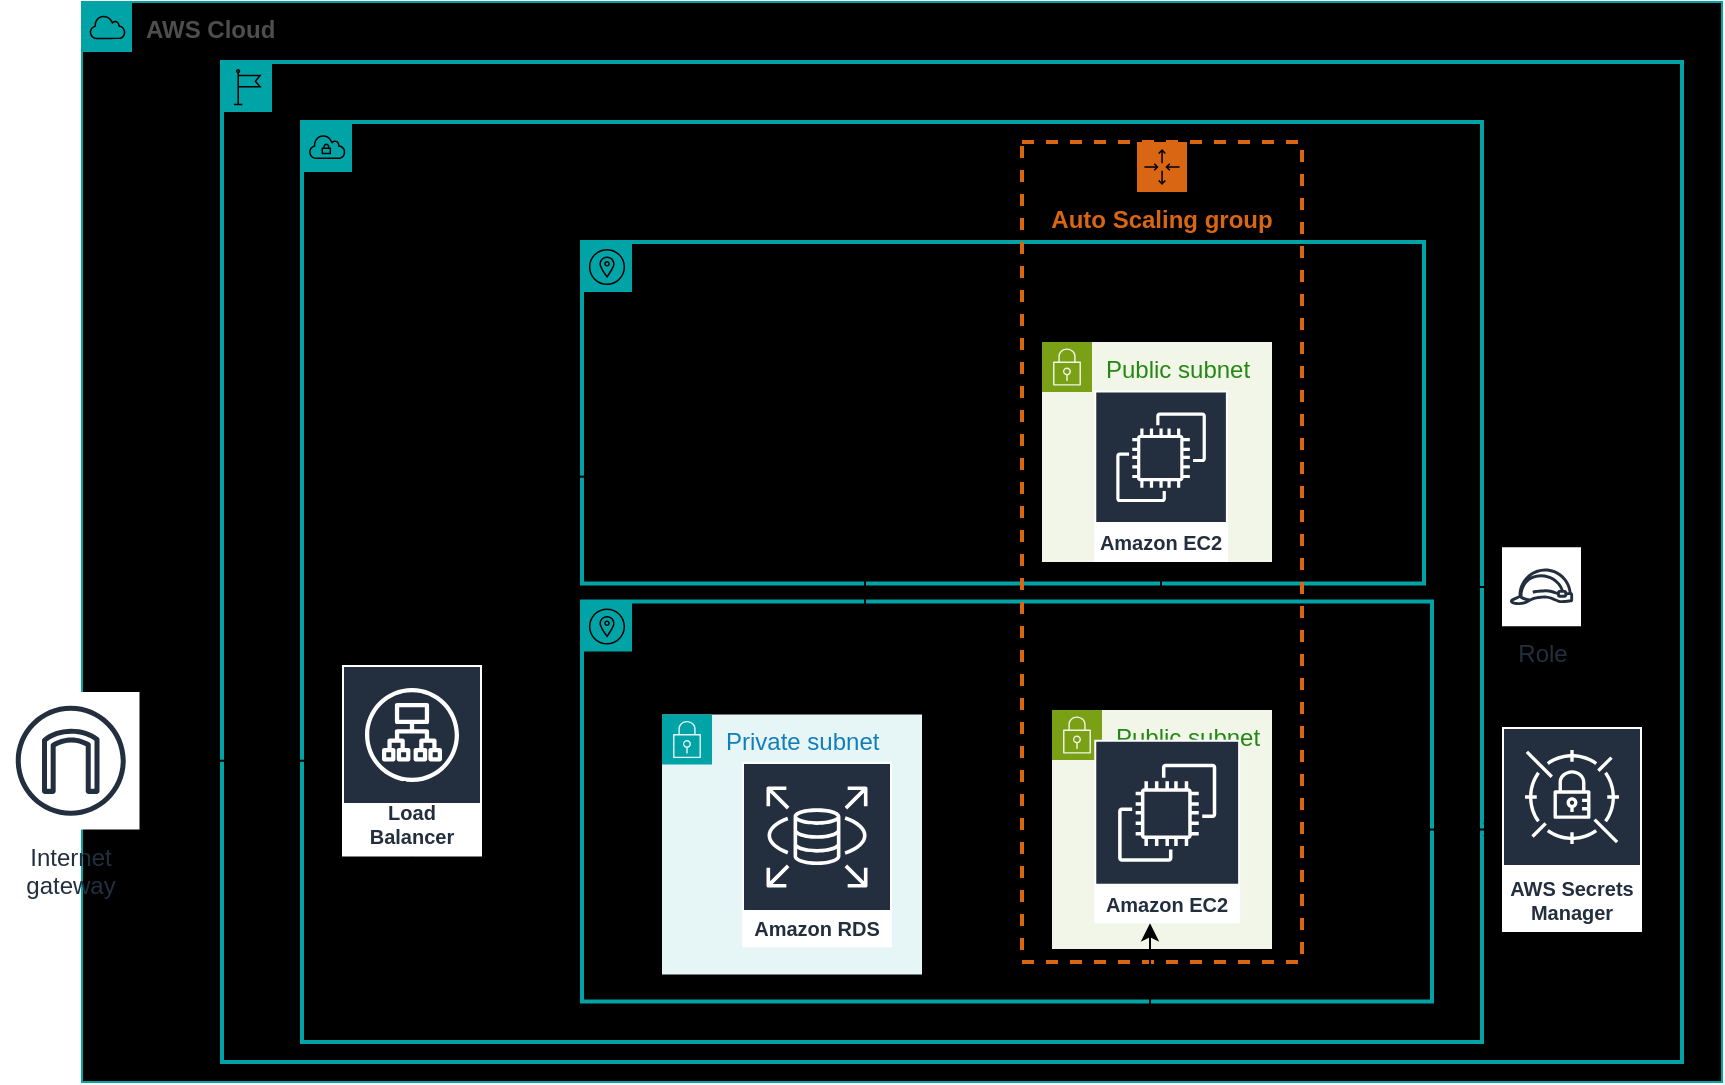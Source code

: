 <mxfile version="26.2.14">
  <diagram name="‫עמוד-1‬" id="80Lkp19opxbQCbtKhPva">
    <mxGraphModel dx="2211" dy="562" grid="1" gridSize="10" guides="1" tooltips="1" connect="0" arrows="1" fold="1" page="1" pageScale="1" pageWidth="1169" pageHeight="827" background="light-dark(#FFFFFF, #868383)" math="0" shadow="0">
      <root>
        <mxCell id="0" />
        <mxCell id="1" parent="0" />
        <mxCell id="Nk3ea_7_2DymewOkZaad-1" value="&lt;b&gt;&lt;font style=&quot;color: light-dark(rgb(78, 78, 78), rgb(78, 78, 78));&quot;&gt;AWS Cloud&lt;/font&gt;&lt;/b&gt;" style="sketch=0;outlineConnect=0;gradientColor=none;html=1;whiteSpace=wrap;fontSize=12;fontStyle=0;shape=mxgraph.aws4.group;grIcon=mxgraph.aws4.group_aws_cloud;strokeColor=light-dark(#00A4A6,#3BCAC5);fillColor=light-dark(#000000,#FFFFFF);verticalAlign=top;align=left;spacingLeft=30;fontColor=#AAB7B8;movable=1;resizable=1;rotatable=1;deletable=1;editable=1;locked=0;connectable=1;" parent="1" vertex="1">
          <mxGeometry x="30" width="820" height="540" as="geometry" />
        </mxCell>
        <mxCell id="Nk3ea_7_2DymewOkZaad-3" value="&lt;font style=&quot;color: light-dark(rgb(0, 0, 0), rgb(78, 78, 78));&quot;&gt;&lt;b&gt;VPC&lt;/b&gt;&lt;/font&gt;" style="sketch=0;outlineConnect=0;gradientColor=none;html=1;whiteSpace=wrap;fontSize=12;fontStyle=0;shape=mxgraph.aws4.group;grIcon=mxgraph.aws4.group_vpc;strokeColor=light-dark(#00A4A6,#3BCAC5);fillColor=none;verticalAlign=top;align=left;spacingLeft=30;fontColor=#B6BABF;strokeWidth=2;movable=1;resizable=1;rotatable=1;deletable=1;editable=1;locked=0;connectable=1;" parent="1" vertex="1">
          <mxGeometry x="140" y="60" width="590" height="460" as="geometry" />
        </mxCell>
        <mxCell id="Nk3ea_7_2DymewOkZaad-2" value="&lt;b&gt;&lt;font style=&quot;color: light-dark(rgb(0, 0, 0), rgb(78, 78, 78));&quot;&gt;AWS Region&lt;/font&gt;&lt;/b&gt;" style="points=[[0,0],[0.25,0],[0.5,0],[0.75,0],[1,0],[1,0.25],[1,0.5],[1,0.75],[1,1],[0.75,1],[0.5,1],[0.25,1],[0,1],[0,0.75],[0,0.5],[0,0.25]];outlineConnect=0;gradientColor=none;html=1;whiteSpace=wrap;fontSize=12;fontStyle=0;container=0;pointerEvents=0;collapsible=0;recursiveResize=0;shape=mxgraph.aws4.group;grIcon=mxgraph.aws4.group_region;strokeColor=light-dark(#00A4A6,#3BCAC5);fillColor=none;verticalAlign=top;align=left;spacingLeft=30;fontColor=light-dark(#147EBA, #0494e7);strokeWidth=2;movable=1;resizable=1;rotatable=1;deletable=1;editable=1;locked=0;connectable=1;" parent="1" vertex="1">
          <mxGeometry x="100" y="30" width="730" height="500" as="geometry" />
        </mxCell>
        <mxCell id="Nk3ea_7_2DymewOkZaad-20" value="&lt;b&gt;&lt;font style=&quot;color: light-dark(rgb(0, 0, 0), rgb(78, 78, 78));&quot;&gt;Availability zone&lt;/font&gt;&lt;/b&gt;" style="sketch=0;outlineConnect=0;gradientColor=none;html=1;whiteSpace=wrap;fontSize=12;fontStyle=0;shape=mxgraph.aws4.group;grIcon=mxgraph.aws4.group_availability_zone;strokeColor=light-dark(#00A4A6,#3BCAC5);fillColor=none;verticalAlign=top;align=left;spacingLeft=30;fontColor=#545B64;strokeWidth=2;movable=1;resizable=1;rotatable=1;deletable=1;editable=1;locked=0;connectable=1;" parent="1" vertex="1">
          <mxGeometry x="280" y="120" width="421" height="170.75" as="geometry" />
        </mxCell>
        <mxCell id="Nk3ea_7_2DymewOkZaad-47" style="edgeStyle=orthogonalEdgeStyle;rounded=0;orthogonalLoop=1;jettySize=auto;html=1;startArrow=classic;startFill=1;strokeColor=light-dark(#000000,#000000);movable=0;resizable=0;rotatable=0;deletable=0;editable=0;locked=1;connectable=0;" parent="1" source="Nk3ea_7_2DymewOkZaad-6" target="Nk3ea_7_2DymewOkZaad-8" edge="1">
          <mxGeometry relative="1" as="geometry" />
        </mxCell>
        <mxCell id="Nk3ea_7_2DymewOkZaad-6" value="Internet&#xa;gateway" style="sketch=0;outlineConnect=0;fontColor=light-dark(#232F3E,#C2C2C2);gradientColor=none;strokeColor=#232F3E;fillColor=#ffffff;dashed=0;verticalLabelPosition=bottom;verticalAlign=top;align=center;html=1;fontSize=12;fontStyle=0;aspect=fixed;shape=mxgraph.aws4.resourceIcon;resIcon=mxgraph.aws4.internet_gateway;movable=1;resizable=1;rotatable=1;deletable=1;editable=1;locked=0;connectable=1;" parent="1" vertex="1">
          <mxGeometry x="-10" y="345.0" width="68.75" height="68.75" as="geometry" />
        </mxCell>
        <mxCell id="Nk3ea_7_2DymewOkZaad-49" style="edgeStyle=orthogonalEdgeStyle;rounded=0;orthogonalLoop=1;jettySize=auto;html=1;movable=0;resizable=0;rotatable=0;deletable=0;editable=0;locked=1;connectable=0;" parent="1" source="Nk3ea_7_2DymewOkZaad-8" target="Nk3ea_7_2DymewOkZaad-13" edge="1">
          <mxGeometry relative="1" as="geometry" />
        </mxCell>
        <mxCell id="Nk3ea_7_2DymewOkZaad-51" style="edgeStyle=orthogonalEdgeStyle;rounded=0;orthogonalLoop=1;jettySize=auto;html=1;startArrow=classicThin;startFill=1;movable=0;resizable=0;rotatable=0;deletable=0;editable=0;locked=1;connectable=0;" parent="1" source="Nk3ea_7_2DymewOkZaad-8" target="Nk3ea_7_2DymewOkZaad-43" edge="1">
          <mxGeometry relative="1" as="geometry" />
        </mxCell>
        <mxCell id="Nk3ea_7_2DymewOkZaad-8" value="Application Load Balancer" style="sketch=0;outlineConnect=0;fontColor=#232F3E;gradientColor=none;strokeColor=#ffffff;fillColor=#232F3E;dashed=0;verticalLabelPosition=middle;verticalAlign=bottom;align=center;html=1;whiteSpace=wrap;fontSize=10;fontStyle=1;spacing=3;shape=mxgraph.aws4.productIcon;prIcon=mxgraph.aws4.application_load_balancer;movable=1;resizable=1;rotatable=1;deletable=1;editable=1;locked=0;connectable=1;" parent="1" vertex="1">
          <mxGeometry x="160" y="331.53" width="70" height="95.68" as="geometry" />
        </mxCell>
        <mxCell id="Nk3ea_7_2DymewOkZaad-11" value="&lt;b&gt;&lt;font style=&quot;color: light-dark(rgb(0, 0, 0), rgb(78, 78, 78));&quot;&gt;Availability zone&lt;/font&gt;&lt;/b&gt;" style="sketch=0;outlineConnect=0;gradientColor=none;html=1;whiteSpace=wrap;fontSize=12;fontStyle=0;shape=mxgraph.aws4.group;grIcon=mxgraph.aws4.group_availability_zone;strokeColor=light-dark(#00A4A6,#3BCAC5);fillColor=none;verticalAlign=top;align=left;spacingLeft=30;fontColor=#545B64;strokeWidth=2;movable=1;resizable=1;rotatable=1;deletable=1;editable=1;locked=0;connectable=1;" parent="1" vertex="1">
          <mxGeometry x="280" y="299.75" width="425" height="200" as="geometry" />
        </mxCell>
        <mxCell id="Nk3ea_7_2DymewOkZaad-38" style="edgeStyle=orthogonalEdgeStyle;rounded=0;orthogonalLoop=1;jettySize=auto;html=1;startArrow=classic;startFill=1;endArrow=classic;endFill=1;movable=0;resizable=0;rotatable=0;deletable=0;editable=0;locked=1;connectable=0;" parent="1" target="Nk3ea_7_2DymewOkZaad-14" edge="1">
          <mxGeometry relative="1" as="geometry">
            <mxPoint x="390" y="390" as="sourcePoint" />
          </mxGeometry>
        </mxCell>
        <mxCell id="Nk3ea_7_2DymewOkZaad-66" style="edgeStyle=orthogonalEdgeStyle;rounded=0;orthogonalLoop=1;jettySize=auto;html=1;startArrow=block;startFill=1;strokeColor=light-dark(#000000,#000000);movable=0;resizable=0;rotatable=0;deletable=0;editable=0;locked=1;connectable=0;" parent="1" source="Nk3ea_7_2DymewOkZaad-13" edge="1">
          <mxGeometry relative="1" as="geometry">
            <mxPoint x="498.5" y="243.43" as="sourcePoint" />
            <mxPoint x="421.5" y="355.25" as="targetPoint" />
            <Array as="points">
              <mxPoint x="422" y="243" />
            </Array>
          </mxGeometry>
        </mxCell>
        <mxCell id="Nk3ea_7_2DymewOkZaad-74" style="edgeStyle=orthogonalEdgeStyle;rounded=0;orthogonalLoop=1;jettySize=auto;html=1;strokeColor=light-dark(#000000,#000000);startArrow=classicThin;startFill=1;movable=1;resizable=1;rotatable=1;deletable=1;editable=1;locked=0;connectable=1;" parent="1" target="Nk3ea_7_2DymewOkZaad-8" edge="1">
          <mxGeometry relative="1" as="geometry">
            <mxPoint x="500" y="237" as="sourcePoint" />
          </mxGeometry>
        </mxCell>
        <mxCell id="Nk3ea_7_2DymewOkZaad-45" style="edgeStyle=orthogonalEdgeStyle;rounded=0;orthogonalLoop=1;jettySize=auto;html=1;strokeColor=light-dark(#000000,#000000);startArrow=classic;startFill=1;movable=1;resizable=1;rotatable=1;deletable=1;editable=1;locked=0;connectable=1;" parent="1" source="Nk3ea_7_2DymewOkZaad-84" target="Nk3ea_7_2DymewOkZaad-79" edge="1">
          <mxGeometry relative="1" as="geometry" />
        </mxCell>
        <mxCell id="Nk3ea_7_2DymewOkZaad-67" style="edgeStyle=orthogonalEdgeStyle;rounded=0;orthogonalLoop=1;jettySize=auto;html=1;startArrow=classicThin;startFill=1;endArrow=classicThin;endFill=1;strokeColor=light-dark(#000000,#000000);movable=1;resizable=1;rotatable=1;deletable=1;editable=1;locked=0;connectable=1;" parent="1" source="Nk3ea_7_2DymewOkZaad-64" target="Nk3ea_7_2DymewOkZaad-84" edge="1">
          <mxGeometry relative="1" as="geometry">
            <mxPoint x="630" y="426" as="targetPoint" />
          </mxGeometry>
        </mxCell>
        <mxCell id="Nk3ea_7_2DymewOkZaad-64" value="AWS Secrets Manager" style="sketch=0;outlineConnect=0;fontColor=#232F3E;gradientColor=none;strokeColor=#ffffff;fillColor=#232F3E;dashed=0;verticalLabelPosition=middle;verticalAlign=bottom;align=center;html=1;whiteSpace=wrap;fontSize=10;fontStyle=1;spacing=3;shape=mxgraph.aws4.productIcon;prIcon=mxgraph.aws4.secrets_manager;movable=1;resizable=1;rotatable=1;deletable=1;editable=1;locked=0;connectable=1;" parent="1" vertex="1">
          <mxGeometry x="740" y="362.5" width="70" height="102.5" as="geometry" />
        </mxCell>
        <mxCell id="Nk3ea_7_2DymewOkZaad-68" value="" style="edgeStyle=orthogonalEdgeStyle;rounded=0;orthogonalLoop=1;jettySize=auto;html=1;movable=0;resizable=0;rotatable=0;deletable=0;editable=0;locked=1;connectable=0;" parent="1" source="Nk3ea_7_2DymewOkZaad-65" target="Nk3ea_7_2DymewOkZaad-3" edge="1">
          <mxGeometry relative="1" as="geometry" />
        </mxCell>
        <mxCell id="Nk3ea_7_2DymewOkZaad-65" value="Role" style="sketch=0;outlineConnect=0;fontColor=light-dark(#232F3E, #000000);gradientColor=none;strokeColor=#232F3E;fillColor=#ffffff;dashed=0;verticalLabelPosition=bottom;verticalAlign=top;align=center;html=1;fontSize=12;fontStyle=0;aspect=fixed;shape=mxgraph.aws4.resourceIcon;resIcon=mxgraph.aws4.role;movable=1;resizable=1;rotatable=1;deletable=1;editable=1;locked=0;connectable=1;" parent="1" vertex="1">
          <mxGeometry x="740" y="272.65" width="39.5" height="39.5" as="geometry" />
        </mxCell>
        <mxCell id="Nk3ea_7_2DymewOkZaad-70" value="Auto Scaling group" style="points=[[0,0],[0.25,0],[0.5,0],[0.75,0],[1,0],[1,0.25],[1,0.5],[1,0.75],[1,1],[0.75,1],[0.5,1],[0.25,1],[0,1],[0,0.75],[0,0.5],[0,0.25]];outlineConnect=0;gradientColor=none;html=1;whiteSpace=wrap;fontSize=12;fontStyle=1;container=1;pointerEvents=0;collapsible=0;recursiveResize=0;shape=mxgraph.aws4.groupCenter;grIcon=mxgraph.aws4.group_auto_scaling_group;grStroke=1;strokeColor=#D86613;fillColor=none;verticalAlign=top;align=center;fontColor=#D86613;spacingTop=25;labelBackgroundColor=none;labelBorderColor=none;dashed=1;strokeWidth=2;movable=1;resizable=1;rotatable=1;deletable=1;editable=1;locked=0;connectable=1;" parent="1" vertex="1">
          <mxGeometry x="500" y="70" width="140" height="410" as="geometry" />
        </mxCell>
        <mxCell id="Nk3ea_7_2DymewOkZaad-84" value="Public subnet" style="points=[[0,0],[0.25,0],[0.5,0],[0.75,0],[1,0],[1,0.25],[1,0.5],[1,0.75],[1,1],[0.75,1],[0.5,1],[0.25,1],[0,1],[0,0.75],[0,0.5],[0,0.25]];outlineConnect=0;gradientColor=none;html=1;whiteSpace=wrap;fontSize=12;fontStyle=0;container=1;pointerEvents=0;collapsible=0;recursiveResize=0;shape=mxgraph.aws4.group;grIcon=mxgraph.aws4.group_security_group;grStroke=0;strokeColor=#7AA116;fillColor=#F2F6E8;verticalAlign=top;align=left;spacingLeft=30;fontColor=#248814;dashed=0;" parent="Nk3ea_7_2DymewOkZaad-70" vertex="1">
          <mxGeometry x="15" y="284" width="110" height="119.5" as="geometry" />
        </mxCell>
        <mxCell id="Nk3ea_7_2DymewOkZaad-79" value="Private subnet" style="points=[[0,0],[0.25,0],[0.5,0],[0.75,0],[1,0],[1,0.25],[1,0.5],[1,0.75],[1,1],[0.75,1],[0.5,1],[0.25,1],[0,1],[0,0.75],[0,0.5],[0,0.25]];outlineConnect=0;gradientColor=none;html=1;whiteSpace=wrap;fontSize=12;fontStyle=0;container=1;pointerEvents=0;collapsible=0;recursiveResize=0;shape=mxgraph.aws4.group;grIcon=mxgraph.aws4.group_security_group;grStroke=0;strokeColor=#00A4A6;fillColor=#E6F6F7;verticalAlign=top;align=left;spacingLeft=30;fontColor=#147EBA;dashed=0;" parent="1" vertex="1">
          <mxGeometry x="320" y="356.25" width="130" height="130" as="geometry" />
        </mxCell>
        <mxCell id="Nk3ea_7_2DymewOkZaad-14" value="Amazon RDS" style="sketch=0;outlineConnect=0;fontColor=#232F3E;gradientColor=none;strokeColor=#ffffff;fillColor=#232F3E;dashed=0;verticalLabelPosition=middle;verticalAlign=bottom;align=center;html=1;whiteSpace=wrap;fontSize=10;fontStyle=1;spacing=3;shape=mxgraph.aws4.productIcon;prIcon=mxgraph.aws4.rds;movable=1;resizable=1;rotatable=1;deletable=1;editable=1;locked=0;connectable=1;" parent="Nk3ea_7_2DymewOkZaad-79" vertex="1">
          <mxGeometry x="40" y="23.75" width="75" height="92.57" as="geometry" />
        </mxCell>
        <mxCell id="Nk3ea_7_2DymewOkZaad-82" value="Public subnet" style="points=[[0,0],[0.25,0],[0.5,0],[0.75,0],[1,0],[1,0.25],[1,0.5],[1,0.75],[1,1],[0.75,1],[0.5,1],[0.25,1],[0,1],[0,0.75],[0,0.5],[0,0.25]];outlineConnect=0;gradientColor=none;html=1;whiteSpace=wrap;fontSize=12;fontStyle=0;container=1;pointerEvents=0;collapsible=0;recursiveResize=0;shape=mxgraph.aws4.group;grIcon=mxgraph.aws4.group_security_group;grStroke=0;strokeColor=#7AA116;fillColor=#F2F6E8;verticalAlign=top;align=left;spacingLeft=30;fontColor=#248814;dashed=0;" parent="1" vertex="1">
          <mxGeometry x="510" y="170" width="115" height="110" as="geometry" />
        </mxCell>
        <mxCell id="Nk3ea_7_2DymewOkZaad-13" value="Amazon EC2" style="sketch=0;outlineConnect=0;fontColor=#232F3E;gradientColor=none;strokeColor=#ffffff;fillColor=#232F3E;dashed=0;verticalLabelPosition=middle;verticalAlign=bottom;align=center;html=1;whiteSpace=wrap;fontSize=10;fontStyle=1;spacing=3;shape=mxgraph.aws4.productIcon;prIcon=mxgraph.aws4.ec2;movable=1;resizable=1;rotatable=1;deletable=1;editable=1;locked=0;connectable=1;" parent="1" vertex="1">
          <mxGeometry x="536.13" y="194.25" width="66.81" height="85.75" as="geometry" />
        </mxCell>
        <mxCell id="Nk3ea_7_2DymewOkZaad-85" style="edgeStyle=orthogonalEdgeStyle;rounded=0;orthogonalLoop=1;jettySize=auto;html=1;startArrow=classic;startFill=1;strokeColor=light-dark(#000000,#000000);" parent="1" source="Nk3ea_7_2DymewOkZaad-43" target="Nk3ea_7_2DymewOkZaad-8" edge="1">
          <mxGeometry relative="1" as="geometry">
            <Array as="points">
              <mxPoint x="564" y="510" />
              <mxPoint x="195" y="510" />
            </Array>
          </mxGeometry>
        </mxCell>
        <mxCell id="Nk3ea_7_2DymewOkZaad-43" value="Amazon EC2" style="sketch=0;outlineConnect=0;fontColor=#232F3E;gradientColor=none;strokeColor=#ffffff;fillColor=#232F3E;dashed=0;verticalLabelPosition=middle;verticalAlign=bottom;align=center;html=1;whiteSpace=wrap;fontSize=10;fontStyle=1;spacing=3;shape=mxgraph.aws4.productIcon;prIcon=mxgraph.aws4.ec2;movable=1;resizable=1;rotatable=1;deletable=1;editable=1;locked=0;connectable=1;" parent="1" vertex="1">
          <mxGeometry x="536.13" y="368.88" width="72.94" height="91.75" as="geometry" />
        </mxCell>
      </root>
    </mxGraphModel>
  </diagram>
</mxfile>
